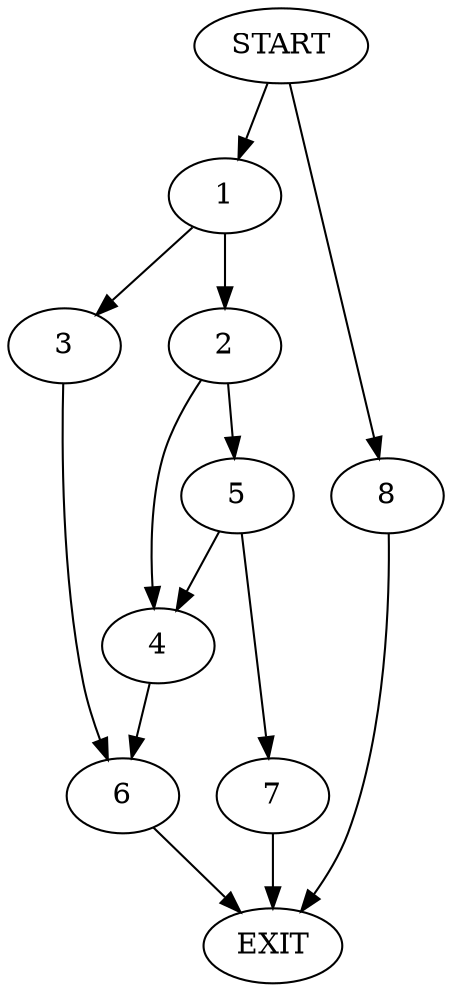 digraph {
0 [label="START"]
9 [label="EXIT"]
0 -> 1
1 -> 2
1 -> 3
2 -> 4
2 -> 5
3 -> 6
5 -> 7
5 -> 4
4 -> 6
7 -> 9
6 -> 9
0 -> 8
8 -> 9
}
